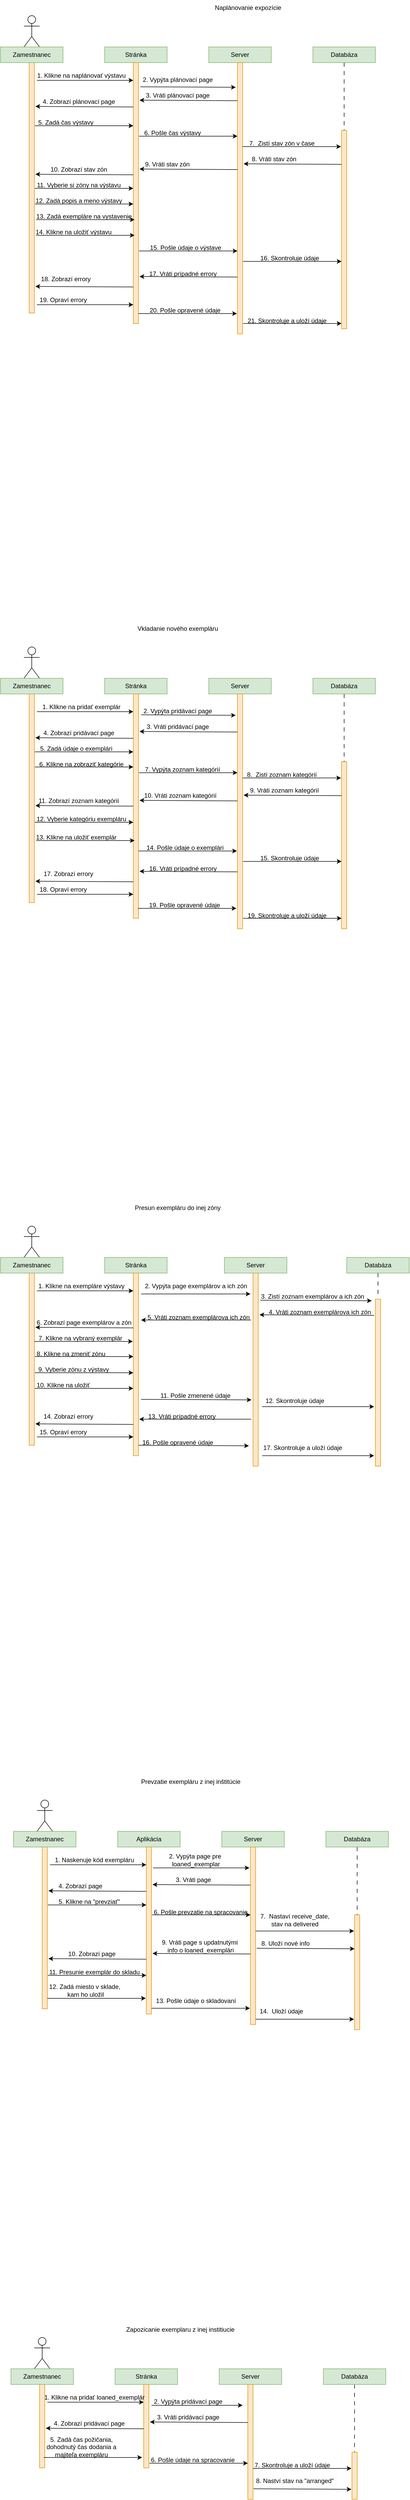 <mxfile version="24.2.2" type="device">
  <diagram name="Page-1" id="w5PuJd-EC1XWgOPes0nV">
    <mxGraphModel dx="954" dy="541" grid="1" gridSize="10" guides="1" tooltips="1" connect="1" arrows="1" fold="1" page="1" pageScale="1" pageWidth="850" pageHeight="1100" math="0" shadow="0">
      <root>
        <mxCell id="0" />
        <mxCell id="1" parent="0" />
        <mxCell id="FjpQp2QaCylJ9GzLi5pQ-26" value="8. Naství stav na &quot;arranged&quot;" style="text;html=1;align=center;verticalAlign=middle;resizable=0;points=[];autosize=1;strokeColor=none;fillColor=none;" vertex="1" parent="1">
          <mxGeometry x="520" y="4740" width="170" height="30" as="geometry" />
        </mxCell>
        <mxCell id="ZfDUYgXQvuDTweIchww7-1" value="" style="shape=umlActor;verticalLabelPosition=bottom;verticalAlign=top;html=1;outlineConnect=0;" parent="1" vertex="1">
          <mxGeometry x="85" y="30" width="30" height="60" as="geometry" />
        </mxCell>
        <mxCell id="ZfDUYgXQvuDTweIchww7-2" value="Naplánovanie expozície" style="text;html=1;align=center;verticalAlign=middle;resizable=0;points=[];autosize=1;strokeColor=none;fillColor=none;" parent="1" vertex="1">
          <mxGeometry x="440" width="150" height="30" as="geometry" />
        </mxCell>
        <mxCell id="ZfDUYgXQvuDTweIchww7-3" value="" style="rounded=0;whiteSpace=wrap;html=1;fillColor=#ffe6cc;strokeColor=#d79b00;" parent="1" vertex="1">
          <mxGeometry x="95" y="120" width="10" height="480" as="geometry" />
        </mxCell>
        <mxCell id="ZfDUYgXQvuDTweIchww7-5" value="Stránka" style="rounded=0;whiteSpace=wrap;html=1;fillColor=#d5e8d4;strokeColor=#82b366;" parent="1" vertex="1">
          <mxGeometry x="240" y="90" width="120" height="30" as="geometry" />
        </mxCell>
        <mxCell id="ZfDUYgXQvuDTweIchww7-6" value="" style="rounded=0;whiteSpace=wrap;html=1;fillColor=#ffe6cc;strokeColor=#d79b00;" parent="1" vertex="1">
          <mxGeometry x="295" y="120" width="10" height="500" as="geometry" />
        </mxCell>
        <mxCell id="ZfDUYgXQvuDTweIchww7-7" value="Server" style="rounded=0;whiteSpace=wrap;html=1;fillColor=#d5e8d4;strokeColor=#82b366;" parent="1" vertex="1">
          <mxGeometry x="440" y="90" width="120" height="30" as="geometry" />
        </mxCell>
        <mxCell id="ZfDUYgXQvuDTweIchww7-67" style="edgeStyle=orthogonalEdgeStyle;rounded=0;orthogonalLoop=1;jettySize=auto;html=1;exitX=0.5;exitY=1;exitDx=0;exitDy=0;entryX=0.5;entryY=0;entryDx=0;entryDy=0;endArrow=none;endFill=0;dashed=1;dashPattern=8 8;" parent="1" source="ZfDUYgXQvuDTweIchww7-8" target="ZfDUYgXQvuDTweIchww7-11" edge="1">
          <mxGeometry relative="1" as="geometry" />
        </mxCell>
        <mxCell id="ZfDUYgXQvuDTweIchww7-8" value="Databáza" style="rounded=0;whiteSpace=wrap;html=1;fillColor=#d5e8d4;strokeColor=#82b366;" parent="1" vertex="1">
          <mxGeometry x="640" y="90" width="120" height="30" as="geometry" />
        </mxCell>
        <mxCell id="ZfDUYgXQvuDTweIchww7-9" value="Zamestnanec" style="rounded=0;whiteSpace=wrap;html=1;fillColor=#d5e8d4;strokeColor=#82b366;" parent="1" vertex="1">
          <mxGeometry x="40" y="90" width="120" height="30" as="geometry" />
        </mxCell>
        <mxCell id="ZfDUYgXQvuDTweIchww7-10" value="" style="rounded=0;whiteSpace=wrap;html=1;fillColor=#ffe6cc;strokeColor=#d79b00;" parent="1" vertex="1">
          <mxGeometry x="495" y="120" width="10" height="520" as="geometry" />
        </mxCell>
        <mxCell id="ZfDUYgXQvuDTweIchww7-11" value="" style="rounded=0;whiteSpace=wrap;html=1;fillColor=#ffe6cc;strokeColor=#d79b00;" parent="1" vertex="1">
          <mxGeometry x="695" y="250" width="10" height="380" as="geometry" />
        </mxCell>
        <mxCell id="ZfDUYgXQvuDTweIchww7-12" value="" style="endArrow=classic;html=1;rounded=0;" parent="1" edge="1">
          <mxGeometry width="50" height="50" relative="1" as="geometry">
            <mxPoint x="110" y="154" as="sourcePoint" />
            <mxPoint x="295" y="154" as="targetPoint" />
          </mxGeometry>
        </mxCell>
        <mxCell id="ZfDUYgXQvuDTweIchww7-13" value="1. Klikne na naplánovať výstavu" style="text;html=1;align=center;verticalAlign=middle;resizable=0;points=[];autosize=1;strokeColor=none;fillColor=none;" parent="1" vertex="1">
          <mxGeometry x="100" y="130" width="190" height="30" as="geometry" />
        </mxCell>
        <mxCell id="ZfDUYgXQvuDTweIchww7-18" value="" style="endArrow=classic;html=1;rounded=0;exitX=0.024;exitY=-0.056;exitDx=0;exitDy=0;exitPerimeter=0;entryX=-0.321;entryY=0.091;entryDx=0;entryDy=0;entryPerimeter=0;" parent="1" source="ZfDUYgXQvuDTweIchww7-21" target="ZfDUYgXQvuDTweIchww7-10" edge="1">
          <mxGeometry width="50" height="50" relative="1" as="geometry">
            <mxPoint x="310" y="163" as="sourcePoint" />
            <mxPoint x="495" y="172" as="targetPoint" />
          </mxGeometry>
        </mxCell>
        <mxCell id="ZfDUYgXQvuDTweIchww7-19" value="2. Vypýta plánovací page" style="text;html=1;align=center;verticalAlign=middle;resizable=0;points=[];autosize=1;strokeColor=none;fillColor=none;" parent="1" vertex="1">
          <mxGeometry x="300" y="138" width="160" height="30" as="geometry" />
        </mxCell>
        <mxCell id="ZfDUYgXQvuDTweIchww7-20" value="" style="endArrow=classic;html=1;rounded=0;exitX=1.2;exitY=0.098;exitDx=0;exitDy=0;exitPerimeter=0;entryX=0;entryY=0.1;entryDx=0;entryDy=0;entryPerimeter=0;" parent="1" edge="1">
          <mxGeometry width="50" height="50" relative="1" as="geometry">
            <mxPoint x="495" y="193" as="sourcePoint" />
            <mxPoint x="307" y="192" as="targetPoint" />
          </mxGeometry>
        </mxCell>
        <mxCell id="ZfDUYgXQvuDTweIchww7-21" value="3. Vráti plánovací page" style="text;html=1;align=center;verticalAlign=middle;resizable=0;points=[];autosize=1;strokeColor=none;fillColor=none;" parent="1" vertex="1">
          <mxGeometry x="305" y="168" width="150" height="30" as="geometry" />
        </mxCell>
        <mxCell id="ZfDUYgXQvuDTweIchww7-22" value="" style="endArrow=classic;html=1;rounded=0;entryX=0;entryY=0.1;entryDx=0;entryDy=0;entryPerimeter=0;" parent="1" edge="1">
          <mxGeometry width="50" height="50" relative="1" as="geometry">
            <mxPoint x="295" y="205" as="sourcePoint" />
            <mxPoint x="107" y="204" as="targetPoint" />
          </mxGeometry>
        </mxCell>
        <mxCell id="ZfDUYgXQvuDTweIchww7-23" value="4. Zobrazí plánovací page" style="text;html=1;align=center;verticalAlign=middle;resizable=0;points=[];autosize=1;strokeColor=none;fillColor=none;" parent="1" vertex="1">
          <mxGeometry x="110" y="180" width="160" height="30" as="geometry" />
        </mxCell>
        <mxCell id="ZfDUYgXQvuDTweIchww7-24" value="" style="endArrow=classic;html=1;rounded=0;exitX=1.1;exitY=0.063;exitDx=0;exitDy=0;exitPerimeter=0;entryX=0;entryY=0.067;entryDx=0;entryDy=0;entryPerimeter=0;" parent="1" edge="1">
          <mxGeometry width="50" height="50" relative="1" as="geometry">
            <mxPoint x="106" y="241" as="sourcePoint" />
            <mxPoint x="295" y="241" as="targetPoint" />
          </mxGeometry>
        </mxCell>
        <mxCell id="ZfDUYgXQvuDTweIchww7-25" value="5. Zadá čas výstavy" style="text;html=1;align=center;verticalAlign=middle;resizable=0;points=[];autosize=1;strokeColor=none;fillColor=none;" parent="1" vertex="1">
          <mxGeometry x="100" y="220" width="130" height="30" as="geometry" />
        </mxCell>
        <mxCell id="ZfDUYgXQvuDTweIchww7-26" value="" style="endArrow=classic;html=1;rounded=0;exitX=1.1;exitY=0.063;exitDx=0;exitDy=0;exitPerimeter=0;entryX=0;entryY=0.067;entryDx=0;entryDy=0;entryPerimeter=0;" parent="1" edge="1">
          <mxGeometry width="50" height="50" relative="1" as="geometry">
            <mxPoint x="306" y="261" as="sourcePoint" />
            <mxPoint x="495" y="261" as="targetPoint" />
          </mxGeometry>
        </mxCell>
        <mxCell id="ZfDUYgXQvuDTweIchww7-27" value="6. Pošle čas výstavy" style="text;html=1;align=center;verticalAlign=middle;resizable=0;points=[];autosize=1;strokeColor=none;fillColor=none;" parent="1" vertex="1">
          <mxGeometry x="305" y="240" width="130" height="30" as="geometry" />
        </mxCell>
        <mxCell id="ZfDUYgXQvuDTweIchww7-28" value="" style="endArrow=classic;html=1;rounded=0;exitX=1.1;exitY=0.063;exitDx=0;exitDy=0;exitPerimeter=0;entryX=0;entryY=0.067;entryDx=0;entryDy=0;entryPerimeter=0;" parent="1" edge="1">
          <mxGeometry width="50" height="50" relative="1" as="geometry">
            <mxPoint x="505" y="281" as="sourcePoint" />
            <mxPoint x="694" y="281" as="targetPoint" />
          </mxGeometry>
        </mxCell>
        <mxCell id="ZfDUYgXQvuDTweIchww7-29" value="7.&amp;nbsp; Zistí stav zón v čase " style="text;html=1;align=center;verticalAlign=middle;resizable=0;points=[];autosize=1;strokeColor=none;fillColor=none;" parent="1" vertex="1">
          <mxGeometry x="505" y="260" width="150" height="30" as="geometry" />
        </mxCell>
        <mxCell id="ZfDUYgXQvuDTweIchww7-30" value="" style="endArrow=classic;html=1;rounded=0;entryX=0;entryY=0.1;entryDx=0;entryDy=0;entryPerimeter=0;" parent="1" edge="1">
          <mxGeometry width="50" height="50" relative="1" as="geometry">
            <mxPoint x="695" y="315" as="sourcePoint" />
            <mxPoint x="507" y="314" as="targetPoint" />
          </mxGeometry>
        </mxCell>
        <mxCell id="ZfDUYgXQvuDTweIchww7-31" value="8. Vráti stav zón" style="text;html=1;align=center;verticalAlign=middle;resizable=0;points=[];autosize=1;strokeColor=none;fillColor=none;" parent="1" vertex="1">
          <mxGeometry x="510" y="290" width="110" height="30" as="geometry" />
        </mxCell>
        <mxCell id="ZfDUYgXQvuDTweIchww7-32" value="" style="endArrow=classic;html=1;rounded=0;entryX=0;entryY=0.1;entryDx=0;entryDy=0;entryPerimeter=0;" parent="1" edge="1">
          <mxGeometry width="50" height="50" relative="1" as="geometry">
            <mxPoint x="495" y="325" as="sourcePoint" />
            <mxPoint x="307" y="324" as="targetPoint" />
          </mxGeometry>
        </mxCell>
        <mxCell id="ZfDUYgXQvuDTweIchww7-33" value="9. Vráti stav zón" style="text;html=1;align=center;verticalAlign=middle;resizable=0;points=[];autosize=1;strokeColor=none;fillColor=none;" parent="1" vertex="1">
          <mxGeometry x="305" y="300" width="110" height="30" as="geometry" />
        </mxCell>
        <mxCell id="ZfDUYgXQvuDTweIchww7-34" value="" style="endArrow=classic;html=1;rounded=0;entryX=0;entryY=0.1;entryDx=0;entryDy=0;entryPerimeter=0;" parent="1" edge="1">
          <mxGeometry width="50" height="50" relative="1" as="geometry">
            <mxPoint x="295" y="335" as="sourcePoint" />
            <mxPoint x="107" y="334" as="targetPoint" />
          </mxGeometry>
        </mxCell>
        <mxCell id="ZfDUYgXQvuDTweIchww7-35" value="10. Zobrazí stav zón" style="text;html=1;align=center;verticalAlign=middle;resizable=0;points=[];autosize=1;strokeColor=none;fillColor=none;" parent="1" vertex="1">
          <mxGeometry x="125" y="310" width="130" height="30" as="geometry" />
        </mxCell>
        <mxCell id="ZfDUYgXQvuDTweIchww7-36" value="" style="endArrow=classic;html=1;rounded=0;exitX=1.1;exitY=0.063;exitDx=0;exitDy=0;exitPerimeter=0;entryX=0;entryY=0.067;entryDx=0;entryDy=0;entryPerimeter=0;" parent="1" edge="1">
          <mxGeometry width="50" height="50" relative="1" as="geometry">
            <mxPoint x="106" y="361" as="sourcePoint" />
            <mxPoint x="295" y="361" as="targetPoint" />
          </mxGeometry>
        </mxCell>
        <mxCell id="ZfDUYgXQvuDTweIchww7-37" value="11. Vyberie si zóny na výstavu" style="text;html=1;align=center;verticalAlign=middle;resizable=0;points=[];autosize=1;strokeColor=none;fillColor=none;" parent="1" vertex="1">
          <mxGeometry x="100" y="340" width="180" height="30" as="geometry" />
        </mxCell>
        <mxCell id="ZfDUYgXQvuDTweIchww7-41" value="" style="endArrow=classic;html=1;rounded=0;exitX=1.1;exitY=0.063;exitDx=0;exitDy=0;exitPerimeter=0;entryX=0;entryY=0.067;entryDx=0;entryDy=0;entryPerimeter=0;" parent="1" edge="1">
          <mxGeometry width="50" height="50" relative="1" as="geometry">
            <mxPoint x="106" y="391" as="sourcePoint" />
            <mxPoint x="295" y="391" as="targetPoint" />
          </mxGeometry>
        </mxCell>
        <mxCell id="ZfDUYgXQvuDTweIchww7-42" value="13. Zadá exempláre na vystavenie" style="text;html=1;align=center;verticalAlign=middle;resizable=0;points=[];autosize=1;strokeColor=none;fillColor=none;" parent="1" vertex="1">
          <mxGeometry x="95" y="400" width="210" height="30" as="geometry" />
        </mxCell>
        <mxCell id="ZfDUYgXQvuDTweIchww7-43" value="" style="endArrow=classic;html=1;rounded=0;exitX=1.1;exitY=0.063;exitDx=0;exitDy=0;exitPerimeter=0;entryX=0;entryY=0.067;entryDx=0;entryDy=0;entryPerimeter=0;" parent="1" edge="1">
          <mxGeometry width="50" height="50" relative="1" as="geometry">
            <mxPoint x="108.5" y="421" as="sourcePoint" />
            <mxPoint x="297.5" y="421" as="targetPoint" />
          </mxGeometry>
        </mxCell>
        <mxCell id="ZfDUYgXQvuDTweIchww7-44" value="12. Zadá popis a meno výstavy" style="text;html=1;align=center;verticalAlign=middle;resizable=0;points=[];autosize=1;strokeColor=none;fillColor=none;" parent="1" vertex="1">
          <mxGeometry x="95" y="370" width="190" height="30" as="geometry" />
        </mxCell>
        <mxCell id="ZfDUYgXQvuDTweIchww7-45" value="" style="endArrow=classic;html=1;rounded=0;exitX=1.1;exitY=0.063;exitDx=0;exitDy=0;exitPerimeter=0;entryX=0;entryY=0.067;entryDx=0;entryDy=0;entryPerimeter=0;" parent="1" edge="1">
          <mxGeometry width="50" height="50" relative="1" as="geometry">
            <mxPoint x="108.5" y="451" as="sourcePoint" />
            <mxPoint x="297.5" y="451" as="targetPoint" />
          </mxGeometry>
        </mxCell>
        <mxCell id="ZfDUYgXQvuDTweIchww7-46" value="14. Klikne na uložiť výstavu" style="text;html=1;align=center;verticalAlign=middle;resizable=0;points=[];autosize=1;strokeColor=none;fillColor=none;" parent="1" vertex="1">
          <mxGeometry x="95" y="430" width="170" height="30" as="geometry" />
        </mxCell>
        <mxCell id="ZfDUYgXQvuDTweIchww7-48" value="" style="endArrow=classic;html=1;rounded=0;exitX=1.1;exitY=0.063;exitDx=0;exitDy=0;exitPerimeter=0;entryX=0;entryY=0.067;entryDx=0;entryDy=0;entryPerimeter=0;" parent="1" edge="1">
          <mxGeometry width="50" height="50" relative="1" as="geometry">
            <mxPoint x="306" y="481" as="sourcePoint" />
            <mxPoint x="495" y="481" as="targetPoint" />
          </mxGeometry>
        </mxCell>
        <mxCell id="ZfDUYgXQvuDTweIchww7-49" value="15. Pošle údaje o výstave" style="text;html=1;align=center;verticalAlign=middle;resizable=0;points=[];autosize=1;strokeColor=none;fillColor=none;" parent="1" vertex="1">
          <mxGeometry x="315" y="460" width="160" height="30" as="geometry" />
        </mxCell>
        <mxCell id="ZfDUYgXQvuDTweIchww7-50" value="" style="endArrow=classic;html=1;rounded=0;exitX=1.1;exitY=0.063;exitDx=0;exitDy=0;exitPerimeter=0;entryX=0;entryY=0.067;entryDx=0;entryDy=0;entryPerimeter=0;" parent="1" edge="1">
          <mxGeometry width="50" height="50" relative="1" as="geometry">
            <mxPoint x="506" y="501" as="sourcePoint" />
            <mxPoint x="695" y="501" as="targetPoint" />
          </mxGeometry>
        </mxCell>
        <mxCell id="ZfDUYgXQvuDTweIchww7-51" value="16. Skontroluje údaje" style="text;html=1;align=center;verticalAlign=middle;resizable=0;points=[];autosize=1;strokeColor=none;fillColor=none;" parent="1" vertex="1">
          <mxGeometry x="525" y="480" width="140" height="30" as="geometry" />
        </mxCell>
        <mxCell id="ZfDUYgXQvuDTweIchww7-54" value="" style="endArrow=classic;html=1;rounded=0;entryX=0;entryY=0.1;entryDx=0;entryDy=0;entryPerimeter=0;" parent="1" edge="1">
          <mxGeometry width="50" height="50" relative="1" as="geometry">
            <mxPoint x="495" y="531" as="sourcePoint" />
            <mxPoint x="307" y="530" as="targetPoint" />
          </mxGeometry>
        </mxCell>
        <mxCell id="ZfDUYgXQvuDTweIchww7-56" value="17. Vráti prípadné errory" style="text;html=1;align=center;verticalAlign=middle;resizable=0;points=[];autosize=1;strokeColor=none;fillColor=none;" parent="1" vertex="1">
          <mxGeometry x="315" y="510" width="150" height="30" as="geometry" />
        </mxCell>
        <mxCell id="ZfDUYgXQvuDTweIchww7-57" value="" style="endArrow=classic;html=1;rounded=0;entryX=0;entryY=0.1;entryDx=0;entryDy=0;entryPerimeter=0;" parent="1" edge="1">
          <mxGeometry width="50" height="50" relative="1" as="geometry">
            <mxPoint x="295" y="550" as="sourcePoint" />
            <mxPoint x="107" y="549" as="targetPoint" />
          </mxGeometry>
        </mxCell>
        <mxCell id="ZfDUYgXQvuDTweIchww7-58" value="18. Zobrazí errory" style="text;html=1;align=center;verticalAlign=middle;resizable=0;points=[];autosize=1;strokeColor=none;fillColor=none;" parent="1" vertex="1">
          <mxGeometry x="105" y="520" width="120" height="30" as="geometry" />
        </mxCell>
        <mxCell id="ZfDUYgXQvuDTweIchww7-60" value="" style="endArrow=classic;html=1;rounded=0;" parent="1" edge="1">
          <mxGeometry width="50" height="50" relative="1" as="geometry">
            <mxPoint x="110" y="584" as="sourcePoint" />
            <mxPoint x="295" y="584" as="targetPoint" />
          </mxGeometry>
        </mxCell>
        <mxCell id="ZfDUYgXQvuDTweIchww7-61" value="19. Opraví errory" style="text;html=1;align=center;verticalAlign=middle;resizable=0;points=[];autosize=1;strokeColor=none;fillColor=none;" parent="1" vertex="1">
          <mxGeometry x="105" y="560" width="110" height="30" as="geometry" />
        </mxCell>
        <mxCell id="ZfDUYgXQvuDTweIchww7-62" value="" style="endArrow=classic;html=1;rounded=0;exitX=1.1;exitY=0.063;exitDx=0;exitDy=0;exitPerimeter=0;entryX=0;entryY=0.067;entryDx=0;entryDy=0;entryPerimeter=0;" parent="1" edge="1">
          <mxGeometry width="50" height="50" relative="1" as="geometry">
            <mxPoint x="305" y="601" as="sourcePoint" />
            <mxPoint x="494" y="601" as="targetPoint" />
          </mxGeometry>
        </mxCell>
        <mxCell id="ZfDUYgXQvuDTweIchww7-63" value="20. Pošle opravené údaje" style="text;html=1;align=center;verticalAlign=middle;resizable=0;points=[];autosize=1;strokeColor=none;fillColor=none;" parent="1" vertex="1">
          <mxGeometry x="314" y="580" width="160" height="30" as="geometry" />
        </mxCell>
        <mxCell id="ZfDUYgXQvuDTweIchww7-64" value="" style="endArrow=classic;html=1;rounded=0;exitX=1.1;exitY=0.063;exitDx=0;exitDy=0;exitPerimeter=0;entryX=0;entryY=0.067;entryDx=0;entryDy=0;entryPerimeter=0;" parent="1" edge="1">
          <mxGeometry width="50" height="50" relative="1" as="geometry">
            <mxPoint x="506" y="620" as="sourcePoint" />
            <mxPoint x="695" y="620" as="targetPoint" />
          </mxGeometry>
        </mxCell>
        <mxCell id="ZfDUYgXQvuDTweIchww7-65" value="21. Skontroluje a uloží údaje" style="text;html=1;align=center;verticalAlign=middle;resizable=0;points=[];autosize=1;strokeColor=none;fillColor=none;" parent="1" vertex="1">
          <mxGeometry x="505" y="600" width="170" height="30" as="geometry" />
        </mxCell>
        <mxCell id="ZfDUYgXQvuDTweIchww7-68" value="" style="shape=umlActor;verticalLabelPosition=bottom;verticalAlign=top;html=1;outlineConnect=0;" parent="1" vertex="1">
          <mxGeometry x="85" y="1240" width="30" height="60" as="geometry" />
        </mxCell>
        <mxCell id="ZfDUYgXQvuDTweIchww7-69" value="" style="rounded=0;whiteSpace=wrap;html=1;fillColor=#ffe6cc;strokeColor=#d79b00;" parent="1" vertex="1">
          <mxGeometry x="95" y="1330" width="10" height="400" as="geometry" />
        </mxCell>
        <mxCell id="ZfDUYgXQvuDTweIchww7-70" value="Stránka" style="rounded=0;whiteSpace=wrap;html=1;fillColor=#d5e8d4;strokeColor=#82b366;" parent="1" vertex="1">
          <mxGeometry x="240" y="1300" width="120" height="30" as="geometry" />
        </mxCell>
        <mxCell id="ZfDUYgXQvuDTweIchww7-71" value="" style="rounded=0;whiteSpace=wrap;html=1;fillColor=#ffe6cc;strokeColor=#d79b00;" parent="1" vertex="1">
          <mxGeometry x="295" y="1330" width="10" height="430" as="geometry" />
        </mxCell>
        <mxCell id="ZfDUYgXQvuDTweIchww7-72" value="Server" style="rounded=0;whiteSpace=wrap;html=1;fillColor=#d5e8d4;strokeColor=#82b366;" parent="1" vertex="1">
          <mxGeometry x="440" y="1300" width="120" height="30" as="geometry" />
        </mxCell>
        <mxCell id="ZfDUYgXQvuDTweIchww7-73" style="edgeStyle=orthogonalEdgeStyle;rounded=0;orthogonalLoop=1;jettySize=auto;html=1;exitX=0.5;exitY=1;exitDx=0;exitDy=0;entryX=0.5;entryY=0;entryDx=0;entryDy=0;endArrow=none;endFill=0;dashed=1;dashPattern=8 8;" parent="1" source="ZfDUYgXQvuDTweIchww7-74" target="ZfDUYgXQvuDTweIchww7-77" edge="1">
          <mxGeometry relative="1" as="geometry" />
        </mxCell>
        <mxCell id="ZfDUYgXQvuDTweIchww7-74" value="Databáza" style="rounded=0;whiteSpace=wrap;html=1;fillColor=#d5e8d4;strokeColor=#82b366;" parent="1" vertex="1">
          <mxGeometry x="640" y="1300" width="120" height="30" as="geometry" />
        </mxCell>
        <mxCell id="ZfDUYgXQvuDTweIchww7-75" value="Zamestnanec" style="rounded=0;whiteSpace=wrap;html=1;fillColor=#d5e8d4;strokeColor=#82b366;" parent="1" vertex="1">
          <mxGeometry x="40" y="1300" width="120" height="30" as="geometry" />
        </mxCell>
        <mxCell id="ZfDUYgXQvuDTweIchww7-76" value="" style="rounded=0;whiteSpace=wrap;html=1;fillColor=#ffe6cc;strokeColor=#d79b00;" parent="1" vertex="1">
          <mxGeometry x="495" y="1330" width="10" height="450" as="geometry" />
        </mxCell>
        <mxCell id="ZfDUYgXQvuDTweIchww7-77" value="" style="rounded=0;whiteSpace=wrap;html=1;fillColor=#ffe6cc;strokeColor=#d79b00;" parent="1" vertex="1">
          <mxGeometry x="695" y="1460" width="10" height="320" as="geometry" />
        </mxCell>
        <mxCell id="ZfDUYgXQvuDTweIchww7-78" value="" style="endArrow=classic;html=1;rounded=0;" parent="1" edge="1">
          <mxGeometry width="50" height="50" relative="1" as="geometry">
            <mxPoint x="110" y="1364" as="sourcePoint" />
            <mxPoint x="295" y="1364" as="targetPoint" />
          </mxGeometry>
        </mxCell>
        <mxCell id="ZfDUYgXQvuDTweIchww7-79" value="1. Klikne na pridať exemplár" style="text;html=1;align=center;verticalAlign=middle;resizable=0;points=[];autosize=1;strokeColor=none;fillColor=none;" parent="1" vertex="1">
          <mxGeometry x="110" y="1340" width="170" height="30" as="geometry" />
        </mxCell>
        <mxCell id="ZfDUYgXQvuDTweIchww7-80" value="" style="endArrow=classic;html=1;rounded=0;entryX=-0.321;entryY=0.091;entryDx=0;entryDy=0;entryPerimeter=0;" parent="1" target="ZfDUYgXQvuDTweIchww7-76" edge="1">
          <mxGeometry width="50" height="50" relative="1" as="geometry">
            <mxPoint x="310" y="1370" as="sourcePoint" />
            <mxPoint x="495" y="1382" as="targetPoint" />
          </mxGeometry>
        </mxCell>
        <mxCell id="ZfDUYgXQvuDTweIchww7-81" value="2. Vypýta pridávací page" style="text;html=1;align=center;verticalAlign=middle;resizable=0;points=[];autosize=1;strokeColor=none;fillColor=none;" parent="1" vertex="1">
          <mxGeometry x="300" y="1348" width="160" height="30" as="geometry" />
        </mxCell>
        <mxCell id="ZfDUYgXQvuDTweIchww7-82" value="" style="endArrow=classic;html=1;rounded=0;exitX=1.2;exitY=0.098;exitDx=0;exitDy=0;exitPerimeter=0;entryX=0;entryY=0.1;entryDx=0;entryDy=0;entryPerimeter=0;" parent="1" edge="1">
          <mxGeometry width="50" height="50" relative="1" as="geometry">
            <mxPoint x="495" y="1403" as="sourcePoint" />
            <mxPoint x="307" y="1402" as="targetPoint" />
          </mxGeometry>
        </mxCell>
        <mxCell id="ZfDUYgXQvuDTweIchww7-83" value="3. Vráti pridávací page" style="text;html=1;align=center;verticalAlign=middle;resizable=0;points=[];autosize=1;strokeColor=none;fillColor=none;" parent="1" vertex="1">
          <mxGeometry x="310" y="1378" width="140" height="30" as="geometry" />
        </mxCell>
        <mxCell id="ZfDUYgXQvuDTweIchww7-84" value="" style="endArrow=classic;html=1;rounded=0;entryX=0;entryY=0.1;entryDx=0;entryDy=0;entryPerimeter=0;" parent="1" edge="1">
          <mxGeometry width="50" height="50" relative="1" as="geometry">
            <mxPoint x="295" y="1415" as="sourcePoint" />
            <mxPoint x="107" y="1414" as="targetPoint" />
          </mxGeometry>
        </mxCell>
        <mxCell id="ZfDUYgXQvuDTweIchww7-85" value="4. Zobrazí pridávací page" style="text;html=1;align=center;verticalAlign=middle;resizable=0;points=[];autosize=1;strokeColor=none;fillColor=none;" parent="1" vertex="1">
          <mxGeometry x="110" y="1390" width="160" height="30" as="geometry" />
        </mxCell>
        <mxCell id="ZfDUYgXQvuDTweIchww7-86" value="" style="endArrow=classic;html=1;rounded=0;exitX=1.1;exitY=0.063;exitDx=0;exitDy=0;exitPerimeter=0;entryX=0;entryY=0.067;entryDx=0;entryDy=0;entryPerimeter=0;" parent="1" edge="1">
          <mxGeometry width="50" height="50" relative="1" as="geometry">
            <mxPoint x="106" y="1441" as="sourcePoint" />
            <mxPoint x="295" y="1441" as="targetPoint" />
          </mxGeometry>
        </mxCell>
        <mxCell id="ZfDUYgXQvuDTweIchww7-87" value="5. Zadá údaje o exemplári" style="text;html=1;align=center;verticalAlign=middle;resizable=0;points=[];autosize=1;strokeColor=none;fillColor=none;" parent="1" vertex="1">
          <mxGeometry x="105" y="1420" width="160" height="30" as="geometry" />
        </mxCell>
        <mxCell id="ZfDUYgXQvuDTweIchww7-88" value="" style="endArrow=classic;html=1;rounded=0;exitX=1.1;exitY=0.063;exitDx=0;exitDy=0;exitPerimeter=0;entryX=0;entryY=0.067;entryDx=0;entryDy=0;entryPerimeter=0;" parent="1" edge="1">
          <mxGeometry width="50" height="50" relative="1" as="geometry">
            <mxPoint x="306" y="1481" as="sourcePoint" />
            <mxPoint x="495" y="1481" as="targetPoint" />
          </mxGeometry>
        </mxCell>
        <mxCell id="ZfDUYgXQvuDTweIchww7-89" value="7. Vypýta zoznam kategórií" style="text;html=1;align=center;verticalAlign=middle;resizable=0;points=[];autosize=1;strokeColor=none;fillColor=none;" parent="1" vertex="1">
          <mxGeometry x="304" y="1460" width="170" height="30" as="geometry" />
        </mxCell>
        <mxCell id="ZfDUYgXQvuDTweIchww7-90" value="" style="endArrow=classic;html=1;rounded=0;exitX=1.1;exitY=0.063;exitDx=0;exitDy=0;exitPerimeter=0;entryX=0;entryY=0.067;entryDx=0;entryDy=0;entryPerimeter=0;" parent="1" edge="1">
          <mxGeometry width="50" height="50" relative="1" as="geometry">
            <mxPoint x="505" y="1491" as="sourcePoint" />
            <mxPoint x="694" y="1491" as="targetPoint" />
          </mxGeometry>
        </mxCell>
        <mxCell id="ZfDUYgXQvuDTweIchww7-91" value="8.&amp;nbsp; Zistí zoznam kategórií " style="text;html=1;align=center;verticalAlign=middle;resizable=0;points=[];autosize=1;strokeColor=none;fillColor=none;" parent="1" vertex="1">
          <mxGeometry x="500" y="1470" width="160" height="30" as="geometry" />
        </mxCell>
        <mxCell id="ZfDUYgXQvuDTweIchww7-92" value="" style="endArrow=classic;html=1;rounded=0;entryX=0;entryY=0.1;entryDx=0;entryDy=0;entryPerimeter=0;" parent="1" edge="1">
          <mxGeometry width="50" height="50" relative="1" as="geometry">
            <mxPoint x="695" y="1525" as="sourcePoint" />
            <mxPoint x="507" y="1524" as="targetPoint" />
          </mxGeometry>
        </mxCell>
        <mxCell id="ZfDUYgXQvuDTweIchww7-93" value="9. Vráti zoznam kategórií" style="text;html=1;align=center;verticalAlign=middle;resizable=0;points=[];autosize=1;strokeColor=none;fillColor=none;" parent="1" vertex="1">
          <mxGeometry x="505" y="1500" width="160" height="30" as="geometry" />
        </mxCell>
        <mxCell id="ZfDUYgXQvuDTweIchww7-94" value="" style="endArrow=classic;html=1;rounded=0;entryX=0;entryY=0.1;entryDx=0;entryDy=0;entryPerimeter=0;" parent="1" edge="1">
          <mxGeometry width="50" height="50" relative="1" as="geometry">
            <mxPoint x="495" y="1535" as="sourcePoint" />
            <mxPoint x="307" y="1534" as="targetPoint" />
          </mxGeometry>
        </mxCell>
        <mxCell id="ZfDUYgXQvuDTweIchww7-95" value="10. Vráti zoznam kategórií" style="text;html=1;align=center;verticalAlign=middle;resizable=0;points=[];autosize=1;strokeColor=none;fillColor=none;" parent="1" vertex="1">
          <mxGeometry x="305" y="1510" width="160" height="30" as="geometry" />
        </mxCell>
        <mxCell id="ZfDUYgXQvuDTweIchww7-96" value="" style="endArrow=classic;html=1;rounded=0;entryX=0;entryY=0.1;entryDx=0;entryDy=0;entryPerimeter=0;" parent="1" edge="1">
          <mxGeometry width="50" height="50" relative="1" as="geometry">
            <mxPoint x="295" y="1545" as="sourcePoint" />
            <mxPoint x="107" y="1544" as="targetPoint" />
          </mxGeometry>
        </mxCell>
        <mxCell id="ZfDUYgXQvuDTweIchww7-97" value="11. Zobrazí zoznam kategórií" style="text;html=1;align=center;verticalAlign=middle;resizable=0;points=[];autosize=1;strokeColor=none;fillColor=none;" parent="1" vertex="1">
          <mxGeometry x="100" y="1520" width="180" height="30" as="geometry" />
        </mxCell>
        <mxCell id="ZfDUYgXQvuDTweIchww7-100" value="" style="endArrow=classic;html=1;rounded=0;exitX=1.1;exitY=0.063;exitDx=0;exitDy=0;exitPerimeter=0;entryX=0;entryY=0.067;entryDx=0;entryDy=0;entryPerimeter=0;" parent="1" edge="1">
          <mxGeometry width="50" height="50" relative="1" as="geometry">
            <mxPoint x="106" y="1576" as="sourcePoint" />
            <mxPoint x="295" y="1576" as="targetPoint" />
          </mxGeometry>
        </mxCell>
        <mxCell id="ZfDUYgXQvuDTweIchww7-103" value="12. Vyberie kategóriu exempláru" style="text;html=1;align=center;verticalAlign=middle;resizable=0;points=[];autosize=1;strokeColor=none;fillColor=none;" parent="1" vertex="1">
          <mxGeometry x="95" y="1555" width="200" height="30" as="geometry" />
        </mxCell>
        <mxCell id="ZfDUYgXQvuDTweIchww7-104" value="" style="endArrow=classic;html=1;rounded=0;exitX=1.1;exitY=0.063;exitDx=0;exitDy=0;exitPerimeter=0;entryX=0;entryY=0.067;entryDx=0;entryDy=0;entryPerimeter=0;" parent="1" edge="1">
          <mxGeometry width="50" height="50" relative="1" as="geometry">
            <mxPoint x="108.5" y="1611" as="sourcePoint" />
            <mxPoint x="297.5" y="1611" as="targetPoint" />
          </mxGeometry>
        </mxCell>
        <mxCell id="ZfDUYgXQvuDTweIchww7-105" value="13. Klikne na uložiť exemplár" style="text;html=1;align=center;verticalAlign=middle;resizable=0;points=[];autosize=1;strokeColor=none;fillColor=none;" parent="1" vertex="1">
          <mxGeometry x="95" y="1590" width="180" height="30" as="geometry" />
        </mxCell>
        <mxCell id="ZfDUYgXQvuDTweIchww7-106" value="" style="endArrow=classic;html=1;rounded=0;exitX=1.1;exitY=0.063;exitDx=0;exitDy=0;exitPerimeter=0;entryX=0;entryY=0.067;entryDx=0;entryDy=0;entryPerimeter=0;" parent="1" edge="1">
          <mxGeometry width="50" height="50" relative="1" as="geometry">
            <mxPoint x="305" y="1631" as="sourcePoint" />
            <mxPoint x="494" y="1631" as="targetPoint" />
          </mxGeometry>
        </mxCell>
        <mxCell id="ZfDUYgXQvuDTweIchww7-107" value="14. Pošle údaje o exemplári" style="text;html=1;align=center;verticalAlign=middle;resizable=0;points=[];autosize=1;strokeColor=none;fillColor=none;" parent="1" vertex="1">
          <mxGeometry x="309" y="1610" width="170" height="30" as="geometry" />
        </mxCell>
        <mxCell id="ZfDUYgXQvuDTweIchww7-108" value="" style="endArrow=classic;html=1;rounded=0;exitX=1.1;exitY=0.063;exitDx=0;exitDy=0;exitPerimeter=0;entryX=0;entryY=0.067;entryDx=0;entryDy=0;entryPerimeter=0;" parent="1" edge="1">
          <mxGeometry width="50" height="50" relative="1" as="geometry">
            <mxPoint x="506" y="1651" as="sourcePoint" />
            <mxPoint x="695" y="1651" as="targetPoint" />
          </mxGeometry>
        </mxCell>
        <mxCell id="ZfDUYgXQvuDTweIchww7-109" value="15. Skontroluje údaje" style="text;html=1;align=center;verticalAlign=middle;resizable=0;points=[];autosize=1;strokeColor=none;fillColor=none;" parent="1" vertex="1">
          <mxGeometry x="525" y="1630" width="140" height="30" as="geometry" />
        </mxCell>
        <mxCell id="ZfDUYgXQvuDTweIchww7-110" value="" style="endArrow=classic;html=1;rounded=0;entryX=0;entryY=0.1;entryDx=0;entryDy=0;entryPerimeter=0;" parent="1" edge="1">
          <mxGeometry width="50" height="50" relative="1" as="geometry">
            <mxPoint x="495" y="1671" as="sourcePoint" />
            <mxPoint x="307" y="1670" as="targetPoint" />
          </mxGeometry>
        </mxCell>
        <mxCell id="ZfDUYgXQvuDTweIchww7-111" value="16. Vráti prípadné errory" style="text;html=1;align=center;verticalAlign=middle;resizable=0;points=[];autosize=1;strokeColor=none;fillColor=none;" parent="1" vertex="1">
          <mxGeometry x="315" y="1650" width="150" height="30" as="geometry" />
        </mxCell>
        <mxCell id="ZfDUYgXQvuDTweIchww7-112" value="" style="endArrow=classic;html=1;rounded=0;entryX=0;entryY=0.1;entryDx=0;entryDy=0;entryPerimeter=0;" parent="1" edge="1">
          <mxGeometry width="50" height="50" relative="1" as="geometry">
            <mxPoint x="295" y="1690" as="sourcePoint" />
            <mxPoint x="107" y="1689" as="targetPoint" />
          </mxGeometry>
        </mxCell>
        <mxCell id="ZfDUYgXQvuDTweIchww7-113" value="17. Zobrazí errory" style="text;html=1;align=center;verticalAlign=middle;resizable=0;points=[];autosize=1;strokeColor=none;fillColor=none;" parent="1" vertex="1">
          <mxGeometry x="110" y="1660" width="120" height="30" as="geometry" />
        </mxCell>
        <mxCell id="ZfDUYgXQvuDTweIchww7-114" value="" style="endArrow=classic;html=1;rounded=0;" parent="1" edge="1">
          <mxGeometry width="50" height="50" relative="1" as="geometry">
            <mxPoint x="110" y="1714" as="sourcePoint" />
            <mxPoint x="295" y="1714" as="targetPoint" />
          </mxGeometry>
        </mxCell>
        <mxCell id="ZfDUYgXQvuDTweIchww7-115" value="18. Opraví errory" style="text;html=1;align=center;verticalAlign=middle;resizable=0;points=[];autosize=1;strokeColor=none;fillColor=none;" parent="1" vertex="1">
          <mxGeometry x="105" y="1690" width="110" height="30" as="geometry" />
        </mxCell>
        <mxCell id="ZfDUYgXQvuDTweIchww7-116" value="" style="endArrow=classic;html=1;rounded=0;exitX=1.1;exitY=0.063;exitDx=0;exitDy=0;exitPerimeter=0;entryX=0;entryY=0.067;entryDx=0;entryDy=0;entryPerimeter=0;" parent="1" edge="1">
          <mxGeometry width="50" height="50" relative="1" as="geometry">
            <mxPoint x="304" y="1741" as="sourcePoint" />
            <mxPoint x="493" y="1741" as="targetPoint" />
          </mxGeometry>
        </mxCell>
        <mxCell id="ZfDUYgXQvuDTweIchww7-117" value="19. Pošle opravené údaje" style="text;html=1;align=center;verticalAlign=middle;resizable=0;points=[];autosize=1;strokeColor=none;fillColor=none;" parent="1" vertex="1">
          <mxGeometry x="313" y="1720" width="160" height="30" as="geometry" />
        </mxCell>
        <mxCell id="ZfDUYgXQvuDTweIchww7-118" value="" style="endArrow=classic;html=1;rounded=0;exitX=1.1;exitY=0.063;exitDx=0;exitDy=0;exitPerimeter=0;entryX=0;entryY=0.067;entryDx=0;entryDy=0;entryPerimeter=0;" parent="1" edge="1">
          <mxGeometry width="50" height="50" relative="1" as="geometry">
            <mxPoint x="506" y="1760" as="sourcePoint" />
            <mxPoint x="695" y="1760" as="targetPoint" />
          </mxGeometry>
        </mxCell>
        <mxCell id="ZfDUYgXQvuDTweIchww7-119" value="19. Skontroluje a uloží údaje" style="text;html=1;align=center;verticalAlign=middle;resizable=0;points=[];autosize=1;strokeColor=none;fillColor=none;" parent="1" vertex="1">
          <mxGeometry x="505" y="1740" width="170" height="30" as="geometry" />
        </mxCell>
        <mxCell id="ZfDUYgXQvuDTweIchww7-120" value="Vkladanie nového exempláru" style="text;html=1;align=center;verticalAlign=middle;resizable=0;points=[];autosize=1;strokeColor=none;fillColor=none;" parent="1" vertex="1">
          <mxGeometry x="290" y="1190" width="180" height="30" as="geometry" />
        </mxCell>
        <mxCell id="ZfDUYgXQvuDTweIchww7-121" value="" style="endArrow=classic;html=1;rounded=0;exitX=1.1;exitY=0.063;exitDx=0;exitDy=0;exitPerimeter=0;entryX=0;entryY=0.067;entryDx=0;entryDy=0;entryPerimeter=0;" parent="1" edge="1">
          <mxGeometry width="50" height="50" relative="1" as="geometry">
            <mxPoint x="106" y="1470" as="sourcePoint" />
            <mxPoint x="295" y="1470" as="targetPoint" />
          </mxGeometry>
        </mxCell>
        <mxCell id="ZfDUYgXQvuDTweIchww7-122" value="6. Klikne na zobraziť kategórie" style="text;html=1;align=center;verticalAlign=middle;resizable=0;points=[];autosize=1;strokeColor=none;fillColor=none;" parent="1" vertex="1">
          <mxGeometry x="100" y="1450" width="190" height="30" as="geometry" />
        </mxCell>
        <mxCell id="ZfDUYgXQvuDTweIchww7-125" value="" style="shape=umlActor;verticalLabelPosition=bottom;verticalAlign=top;html=1;outlineConnect=0;" parent="1" vertex="1">
          <mxGeometry x="85" y="2350" width="30" height="60" as="geometry" />
        </mxCell>
        <mxCell id="ZfDUYgXQvuDTweIchww7-126" value="" style="rounded=0;whiteSpace=wrap;html=1;fillColor=#ffe6cc;strokeColor=#d79b00;" parent="1" vertex="1">
          <mxGeometry x="95" y="2440" width="10" height="330" as="geometry" />
        </mxCell>
        <mxCell id="ZfDUYgXQvuDTweIchww7-127" value="Stránka" style="rounded=0;whiteSpace=wrap;html=1;fillColor=#d5e8d4;strokeColor=#82b366;" parent="1" vertex="1">
          <mxGeometry x="240" y="2410" width="120" height="30" as="geometry" />
        </mxCell>
        <mxCell id="ZfDUYgXQvuDTweIchww7-128" value="" style="rounded=0;whiteSpace=wrap;html=1;fillColor=#ffe6cc;strokeColor=#d79b00;" parent="1" vertex="1">
          <mxGeometry x="295" y="2440" width="10" height="350" as="geometry" />
        </mxCell>
        <mxCell id="ZfDUYgXQvuDTweIchww7-129" value="Server" style="rounded=0;whiteSpace=wrap;html=1;fillColor=#d5e8d4;strokeColor=#82b366;" parent="1" vertex="1">
          <mxGeometry x="470" y="2410" width="120" height="30" as="geometry" />
        </mxCell>
        <mxCell id="ZfDUYgXQvuDTweIchww7-130" style="edgeStyle=orthogonalEdgeStyle;rounded=0;orthogonalLoop=1;jettySize=auto;html=1;exitX=0.5;exitY=1;exitDx=0;exitDy=0;endArrow=none;endFill=0;dashed=1;dashPattern=8 8;" parent="1" source="ZfDUYgXQvuDTweIchww7-131" edge="1">
          <mxGeometry relative="1" as="geometry">
            <mxPoint x="765" y="2480" as="targetPoint" />
          </mxGeometry>
        </mxCell>
        <mxCell id="ZfDUYgXQvuDTweIchww7-131" value="Databáza" style="rounded=0;whiteSpace=wrap;html=1;fillColor=#d5e8d4;strokeColor=#82b366;" parent="1" vertex="1">
          <mxGeometry x="705" y="2410" width="120" height="30" as="geometry" />
        </mxCell>
        <mxCell id="ZfDUYgXQvuDTweIchww7-132" value="Zamestnanec" style="rounded=0;whiteSpace=wrap;html=1;fillColor=#d5e8d4;strokeColor=#82b366;" parent="1" vertex="1">
          <mxGeometry x="40" y="2410" width="120" height="30" as="geometry" />
        </mxCell>
        <mxCell id="ZfDUYgXQvuDTweIchww7-133" value="" style="rounded=0;whiteSpace=wrap;html=1;fillColor=#ffe6cc;strokeColor=#d79b00;" parent="1" vertex="1">
          <mxGeometry x="525" y="2440" width="10" height="370" as="geometry" />
        </mxCell>
        <mxCell id="ZfDUYgXQvuDTweIchww7-134" value="" style="rounded=0;whiteSpace=wrap;html=1;fillColor=#ffe6cc;strokeColor=#d79b00;" parent="1" vertex="1">
          <mxGeometry x="760" y="2490" width="10" height="320" as="geometry" />
        </mxCell>
        <mxCell id="ZfDUYgXQvuDTweIchww7-135" value="" style="endArrow=classic;html=1;rounded=0;" parent="1" edge="1">
          <mxGeometry width="50" height="50" relative="1" as="geometry">
            <mxPoint x="110" y="2474" as="sourcePoint" />
            <mxPoint x="295" y="2474" as="targetPoint" />
          </mxGeometry>
        </mxCell>
        <mxCell id="ZfDUYgXQvuDTweIchww7-136" value="1. Klikne na exempláre výstavy" style="text;html=1;align=center;verticalAlign=middle;resizable=0;points=[];autosize=1;strokeColor=none;fillColor=none;" parent="1" vertex="1">
          <mxGeometry x="100" y="2450" width="190" height="30" as="geometry" />
        </mxCell>
        <mxCell id="ZfDUYgXQvuDTweIchww7-137" value="" style="endArrow=classic;html=1;rounded=0;" parent="1" edge="1">
          <mxGeometry width="50" height="50" relative="1" as="geometry">
            <mxPoint x="310" y="2480" as="sourcePoint" />
            <mxPoint x="520" y="2480" as="targetPoint" />
          </mxGeometry>
        </mxCell>
        <mxCell id="ZfDUYgXQvuDTweIchww7-138" value="2. Vypýta page exemplárov a ich zón" style="text;html=1;align=center;verticalAlign=middle;resizable=0;points=[];autosize=1;strokeColor=none;fillColor=none;" parent="1" vertex="1">
          <mxGeometry x="305" y="2450" width="220" height="30" as="geometry" />
        </mxCell>
        <mxCell id="ZfDUYgXQvuDTweIchww7-141" value="" style="endArrow=classic;html=1;rounded=0;entryX=0;entryY=0.1;entryDx=0;entryDy=0;entryPerimeter=0;" parent="1" edge="1">
          <mxGeometry width="50" height="50" relative="1" as="geometry">
            <mxPoint x="295" y="2545" as="sourcePoint" />
            <mxPoint x="107" y="2544" as="targetPoint" />
          </mxGeometry>
        </mxCell>
        <mxCell id="ZfDUYgXQvuDTweIchww7-142" value="&lt;div&gt;6. Zobrazí page exemplárov a zón&lt;br&gt;&lt;/div&gt;" style="text;html=1;align=center;verticalAlign=middle;resizable=0;points=[];autosize=1;strokeColor=none;fillColor=none;" parent="1" vertex="1">
          <mxGeometry x="95" y="2520" width="210" height="30" as="geometry" />
        </mxCell>
        <mxCell id="ZfDUYgXQvuDTweIchww7-143" value="" style="endArrow=classic;html=1;rounded=0;exitX=1.1;exitY=0.063;exitDx=0;exitDy=0;exitPerimeter=0;entryX=0;entryY=0.067;entryDx=0;entryDy=0;entryPerimeter=0;" parent="1" edge="1">
          <mxGeometry width="50" height="50" relative="1" as="geometry">
            <mxPoint x="105" y="2571" as="sourcePoint" />
            <mxPoint x="294" y="2571" as="targetPoint" />
          </mxGeometry>
        </mxCell>
        <mxCell id="ZfDUYgXQvuDTweIchww7-144" value="7. Klikne na vybraný exemplár" style="text;html=1;align=center;verticalAlign=middle;resizable=0;points=[];autosize=1;strokeColor=none;fillColor=none;" parent="1" vertex="1">
          <mxGeometry x="103" y="2550" width="180" height="30" as="geometry" />
        </mxCell>
        <mxCell id="ZfDUYgXQvuDTweIchww7-148" value="4. Vráti zoznam exemplárova ich zón" style="text;html=1;align=center;verticalAlign=middle;resizable=0;points=[];autosize=1;strokeColor=none;fillColor=none;" parent="1" vertex="1">
          <mxGeometry x="542.5" y="2500" width="220" height="30" as="geometry" />
        </mxCell>
        <mxCell id="ZfDUYgXQvuDTweIchww7-155" value="" style="endArrow=classic;html=1;rounded=0;exitX=1.1;exitY=0.063;exitDx=0;exitDy=0;exitPerimeter=0;entryX=0;entryY=0.067;entryDx=0;entryDy=0;entryPerimeter=0;" parent="1" edge="1">
          <mxGeometry width="50" height="50" relative="1" as="geometry">
            <mxPoint x="106" y="2631" as="sourcePoint" />
            <mxPoint x="295" y="2631" as="targetPoint" />
          </mxGeometry>
        </mxCell>
        <mxCell id="ZfDUYgXQvuDTweIchww7-156" value="9. Vyberie zónu z výstavy" style="text;html=1;align=center;verticalAlign=middle;resizable=0;points=[];autosize=1;strokeColor=none;fillColor=none;" parent="1" vertex="1">
          <mxGeometry x="100" y="2610" width="160" height="30" as="geometry" />
        </mxCell>
        <mxCell id="ZfDUYgXQvuDTweIchww7-157" value="" style="endArrow=classic;html=1;rounded=0;exitX=1.1;exitY=0.063;exitDx=0;exitDy=0;exitPerimeter=0;entryX=0;entryY=0.067;entryDx=0;entryDy=0;entryPerimeter=0;" parent="1" edge="1">
          <mxGeometry width="50" height="50" relative="1" as="geometry">
            <mxPoint x="106" y="2661" as="sourcePoint" />
            <mxPoint x="295" y="2661" as="targetPoint" />
          </mxGeometry>
        </mxCell>
        <mxCell id="ZfDUYgXQvuDTweIchww7-158" value="10. Klikne na uložiť " style="text;html=1;align=center;verticalAlign=middle;resizable=0;points=[];autosize=1;strokeColor=none;fillColor=none;" parent="1" vertex="1">
          <mxGeometry x="95" y="2640" width="130" height="30" as="geometry" />
        </mxCell>
        <mxCell id="ZfDUYgXQvuDTweIchww7-161" value="" style="endArrow=classic;html=1;rounded=0;exitX=1.1;exitY=0.063;exitDx=0;exitDy=0;exitPerimeter=0;" parent="1" edge="1">
          <mxGeometry width="50" height="50" relative="1" as="geometry">
            <mxPoint x="542.5" y="2696" as="sourcePoint" />
            <mxPoint x="757.5" y="2696" as="targetPoint" />
          </mxGeometry>
        </mxCell>
        <mxCell id="ZfDUYgXQvuDTweIchww7-162" value="12. Skontroluje údaje" style="text;html=1;align=center;verticalAlign=middle;resizable=0;points=[];autosize=1;strokeColor=none;fillColor=none;" parent="1" vertex="1">
          <mxGeometry x="535" y="2670" width="140" height="30" as="geometry" />
        </mxCell>
        <mxCell id="ZfDUYgXQvuDTweIchww7-165" value="" style="endArrow=classic;html=1;rounded=0;entryX=0;entryY=0.1;entryDx=0;entryDy=0;entryPerimeter=0;" parent="1" edge="1">
          <mxGeometry width="50" height="50" relative="1" as="geometry">
            <mxPoint x="295" y="2730" as="sourcePoint" />
            <mxPoint x="107" y="2729" as="targetPoint" />
          </mxGeometry>
        </mxCell>
        <mxCell id="ZfDUYgXQvuDTweIchww7-166" value="14. Zobrazí errory" style="text;html=1;align=center;verticalAlign=middle;resizable=0;points=[];autosize=1;strokeColor=none;fillColor=none;" parent="1" vertex="1">
          <mxGeometry x="110" y="2700" width="120" height="30" as="geometry" />
        </mxCell>
        <mxCell id="ZfDUYgXQvuDTweIchww7-167" value="" style="endArrow=classic;html=1;rounded=0;" parent="1" edge="1">
          <mxGeometry width="50" height="50" relative="1" as="geometry">
            <mxPoint x="110" y="2754" as="sourcePoint" />
            <mxPoint x="295" y="2754" as="targetPoint" />
          </mxGeometry>
        </mxCell>
        <mxCell id="ZfDUYgXQvuDTweIchww7-168" value="15. Opraví errory" style="text;html=1;align=center;verticalAlign=middle;resizable=0;points=[];autosize=1;strokeColor=none;fillColor=none;" parent="1" vertex="1">
          <mxGeometry x="105" y="2730" width="110" height="30" as="geometry" />
        </mxCell>
        <mxCell id="ZfDUYgXQvuDTweIchww7-172" value="17. Skontroluje a uloží údaje" style="text;html=1;align=center;verticalAlign=middle;resizable=0;points=[];autosize=1;strokeColor=none;fillColor=none;" parent="1" vertex="1">
          <mxGeometry x="535" y="2760" width="170" height="30" as="geometry" />
        </mxCell>
        <mxCell id="ZfDUYgXQvuDTweIchww7-173" value="Presun exempláru do inej zóny" style="text;html=1;align=center;verticalAlign=middle;resizable=0;points=[];autosize=1;strokeColor=none;fillColor=none;" parent="1" vertex="1">
          <mxGeometry x="285" y="2300" width="190" height="30" as="geometry" />
        </mxCell>
        <mxCell id="ZfDUYgXQvuDTweIchww7-174" value="" style="endArrow=classic;html=1;rounded=0;exitX=1.1;exitY=0.063;exitDx=0;exitDy=0;exitPerimeter=0;entryX=0;entryY=0.067;entryDx=0;entryDy=0;entryPerimeter=0;" parent="1" edge="1">
          <mxGeometry width="50" height="50" relative="1" as="geometry">
            <mxPoint x="106" y="2600" as="sourcePoint" />
            <mxPoint x="295" y="2600" as="targetPoint" />
          </mxGeometry>
        </mxCell>
        <mxCell id="ZfDUYgXQvuDTweIchww7-175" value="8. Klikne na zmeniť zónu" style="text;html=1;align=center;verticalAlign=middle;resizable=0;points=[];autosize=1;strokeColor=none;fillColor=none;" parent="1" vertex="1">
          <mxGeometry x="95" y="2580" width="160" height="30" as="geometry" />
        </mxCell>
        <mxCell id="ZfDUYgXQvuDTweIchww7-176" value="" style="endArrow=classic;html=1;rounded=0;entryX=-0.321;entryY=0.091;entryDx=0;entryDy=0;entryPerimeter=0;" parent="1" edge="1">
          <mxGeometry width="50" height="50" relative="1" as="geometry">
            <mxPoint x="539" y="2492" as="sourcePoint" />
            <mxPoint x="753" y="2493" as="targetPoint" />
          </mxGeometry>
        </mxCell>
        <mxCell id="ZfDUYgXQvuDTweIchww7-177" value="3. Zistí zoznam exemplárov a ich zón" style="text;html=1;align=center;verticalAlign=middle;resizable=0;points=[];autosize=1;strokeColor=none;fillColor=none;" parent="1" vertex="1">
          <mxGeometry x="529" y="2470" width="220" height="30" as="geometry" />
        </mxCell>
        <mxCell id="ZfDUYgXQvuDTweIchww7-181" value="" style="endArrow=classic;html=1;rounded=0;" parent="1" edge="1">
          <mxGeometry width="50" height="50" relative="1" as="geometry">
            <mxPoint x="757.5" y="2521" as="sourcePoint" />
            <mxPoint x="537.5" y="2520" as="targetPoint" />
          </mxGeometry>
        </mxCell>
        <mxCell id="ZfDUYgXQvuDTweIchww7-183" value="5. Vráti zoznam exemplárova ich zón" style="text;html=1;align=center;verticalAlign=middle;resizable=0;points=[];autosize=1;strokeColor=none;fillColor=none;" parent="1" vertex="1">
          <mxGeometry x="310" y="2510" width="220" height="30" as="geometry" />
        </mxCell>
        <mxCell id="ZfDUYgXQvuDTweIchww7-184" value="" style="endArrow=classic;html=1;rounded=0;" parent="1" edge="1">
          <mxGeometry width="50" height="50" relative="1" as="geometry">
            <mxPoint x="521" y="2530" as="sourcePoint" />
            <mxPoint x="310" y="2530" as="targetPoint" />
          </mxGeometry>
        </mxCell>
        <mxCell id="ZfDUYgXQvuDTweIchww7-186" value="" style="endArrow=classic;html=1;rounded=0;" parent="1" edge="1">
          <mxGeometry width="50" height="50" relative="1" as="geometry">
            <mxPoint x="310" y="2682" as="sourcePoint" />
            <mxPoint x="522" y="2683" as="targetPoint" />
          </mxGeometry>
        </mxCell>
        <mxCell id="ZfDUYgXQvuDTweIchww7-187" value="11. Pošle zmenené údaje" style="text;html=1;align=center;verticalAlign=middle;resizable=0;points=[];autosize=1;strokeColor=none;fillColor=none;" parent="1" vertex="1">
          <mxGeometry x="334" y="2660" width="160" height="30" as="geometry" />
        </mxCell>
        <mxCell id="ZfDUYgXQvuDTweIchww7-189" value="" style="endArrow=classic;html=1;rounded=0;exitX=1.1;exitY=0.063;exitDx=0;exitDy=0;exitPerimeter=0;" parent="1" edge="1">
          <mxGeometry width="50" height="50" relative="1" as="geometry">
            <mxPoint x="521.5" y="2720" as="sourcePoint" />
            <mxPoint x="306.5" y="2720" as="targetPoint" />
          </mxGeometry>
        </mxCell>
        <mxCell id="ZfDUYgXQvuDTweIchww7-190" value="13. Vráti prípadné errory" style="text;html=1;align=center;verticalAlign=middle;resizable=0;points=[];autosize=1;strokeColor=none;fillColor=none;" parent="1" vertex="1">
          <mxGeometry x="313" y="2700" width="150" height="30" as="geometry" />
        </mxCell>
        <mxCell id="ZfDUYgXQvuDTweIchww7-191" value="16. Pošle opravené údaje" style="text;html=1;align=center;verticalAlign=middle;resizable=0;points=[];autosize=1;strokeColor=none;fillColor=none;" parent="1" vertex="1">
          <mxGeometry x="300" y="2750" width="160" height="30" as="geometry" />
        </mxCell>
        <mxCell id="ZfDUYgXQvuDTweIchww7-192" value="" style="endArrow=classic;html=1;rounded=0;" parent="1" edge="1">
          <mxGeometry width="50" height="50" relative="1" as="geometry">
            <mxPoint x="305" y="2770" as="sourcePoint" />
            <mxPoint x="517" y="2771" as="targetPoint" />
          </mxGeometry>
        </mxCell>
        <mxCell id="ZfDUYgXQvuDTweIchww7-193" value="" style="endArrow=classic;html=1;rounded=0;exitX=1.1;exitY=0.063;exitDx=0;exitDy=0;exitPerimeter=0;" parent="1" edge="1">
          <mxGeometry width="50" height="50" relative="1" as="geometry">
            <mxPoint x="542.5" y="2790" as="sourcePoint" />
            <mxPoint x="757.5" y="2790" as="targetPoint" />
          </mxGeometry>
        </mxCell>
        <mxCell id="ZfDUYgXQvuDTweIchww7-194" value="" style="shape=umlActor;verticalLabelPosition=bottom;verticalAlign=top;html=1;outlineConnect=0;" parent="1" vertex="1">
          <mxGeometry x="110" y="3450" width="30" height="60" as="geometry" />
        </mxCell>
        <mxCell id="ZfDUYgXQvuDTweIchww7-195" value="" style="rounded=0;whiteSpace=wrap;html=1;fillColor=#ffe6cc;strokeColor=#d79b00;" parent="1" vertex="1">
          <mxGeometry x="120" y="3540" width="10" height="310" as="geometry" />
        </mxCell>
        <mxCell id="ZfDUYgXQvuDTweIchww7-196" value="Aplikácia" style="rounded=0;whiteSpace=wrap;html=1;fillColor=#d5e8d4;strokeColor=#82b366;" parent="1" vertex="1">
          <mxGeometry x="265" y="3510" width="120" height="30" as="geometry" />
        </mxCell>
        <mxCell id="ZfDUYgXQvuDTweIchww7-197" value="" style="rounded=0;whiteSpace=wrap;html=1;fillColor=#ffe6cc;strokeColor=#d79b00;" parent="1" vertex="1">
          <mxGeometry x="320" y="3540" width="10" height="320" as="geometry" />
        </mxCell>
        <mxCell id="ZfDUYgXQvuDTweIchww7-198" value="Server" style="rounded=0;whiteSpace=wrap;html=1;fillColor=#d5e8d4;strokeColor=#82b366;" parent="1" vertex="1">
          <mxGeometry x="465" y="3510" width="120" height="30" as="geometry" />
        </mxCell>
        <mxCell id="ZfDUYgXQvuDTweIchww7-199" style="edgeStyle=orthogonalEdgeStyle;rounded=0;orthogonalLoop=1;jettySize=auto;html=1;exitX=0.5;exitY=1;exitDx=0;exitDy=0;entryX=0.5;entryY=0;entryDx=0;entryDy=0;endArrow=none;endFill=0;dashed=1;dashPattern=8 8;" parent="1" source="ZfDUYgXQvuDTweIchww7-200" target="ZfDUYgXQvuDTweIchww7-203" edge="1">
          <mxGeometry relative="1" as="geometry" />
        </mxCell>
        <mxCell id="ZfDUYgXQvuDTweIchww7-200" value="Databáza" style="rounded=0;whiteSpace=wrap;html=1;fillColor=#d5e8d4;strokeColor=#82b366;" parent="1" vertex="1">
          <mxGeometry x="665" y="3510" width="120" height="30" as="geometry" />
        </mxCell>
        <mxCell id="ZfDUYgXQvuDTweIchww7-201" value="Zamestnanec" style="rounded=0;whiteSpace=wrap;html=1;fillColor=#d5e8d4;strokeColor=#82b366;" parent="1" vertex="1">
          <mxGeometry x="65" y="3510" width="120" height="30" as="geometry" />
        </mxCell>
        <mxCell id="ZfDUYgXQvuDTweIchww7-202" value="" style="rounded=0;whiteSpace=wrap;html=1;fillColor=#ffe6cc;strokeColor=#d79b00;" parent="1" vertex="1">
          <mxGeometry x="520" y="3540" width="10" height="340" as="geometry" />
        </mxCell>
        <mxCell id="ZfDUYgXQvuDTweIchww7-203" value="" style="rounded=0;whiteSpace=wrap;html=1;fillColor=#ffe6cc;strokeColor=#d79b00;" parent="1" vertex="1">
          <mxGeometry x="720" y="3670" width="10" height="220" as="geometry" />
        </mxCell>
        <mxCell id="ZfDUYgXQvuDTweIchww7-204" value="" style="endArrow=classic;html=1;rounded=0;" parent="1" edge="1">
          <mxGeometry width="50" height="50" relative="1" as="geometry">
            <mxPoint x="135" y="3574" as="sourcePoint" />
            <mxPoint x="320" y="3574" as="targetPoint" />
          </mxGeometry>
        </mxCell>
        <mxCell id="ZfDUYgXQvuDTweIchww7-205" value="1. Naskenuje kód exempláru" style="text;html=1;align=center;verticalAlign=middle;resizable=0;points=[];autosize=1;strokeColor=none;fillColor=none;" parent="1" vertex="1">
          <mxGeometry x="130" y="3550" width="180" height="30" as="geometry" />
        </mxCell>
        <mxCell id="ZfDUYgXQvuDTweIchww7-208" value="" style="endArrow=classic;html=1;rounded=0;exitX=1.2;exitY=0.098;exitDx=0;exitDy=0;exitPerimeter=0;entryX=0;entryY=0.1;entryDx=0;entryDy=0;entryPerimeter=0;" parent="1" edge="1">
          <mxGeometry width="50" height="50" relative="1" as="geometry">
            <mxPoint x="520" y="3613" as="sourcePoint" />
            <mxPoint x="332" y="3612" as="targetPoint" />
          </mxGeometry>
        </mxCell>
        <mxCell id="ZfDUYgXQvuDTweIchww7-209" value="3. Vráti page" style="text;html=1;align=center;verticalAlign=middle;resizable=0;points=[];autosize=1;strokeColor=none;fillColor=none;" parent="1" vertex="1">
          <mxGeometry x="365" y="3588" width="90" height="30" as="geometry" />
        </mxCell>
        <mxCell id="ZfDUYgXQvuDTweIchww7-210" value="" style="endArrow=classic;html=1;rounded=0;entryX=0;entryY=0.1;entryDx=0;entryDy=0;entryPerimeter=0;" parent="1" edge="1">
          <mxGeometry width="50" height="50" relative="1" as="geometry">
            <mxPoint x="320" y="3625" as="sourcePoint" />
            <mxPoint x="132" y="3624" as="targetPoint" />
          </mxGeometry>
        </mxCell>
        <mxCell id="ZfDUYgXQvuDTweIchww7-211" value="4. Zobrazí page " style="text;html=1;align=center;verticalAlign=middle;resizable=0;points=[];autosize=1;strokeColor=none;fillColor=none;" parent="1" vertex="1">
          <mxGeometry x="138" y="3600" width="110" height="30" as="geometry" />
        </mxCell>
        <mxCell id="ZfDUYgXQvuDTweIchww7-212" value="" style="endArrow=classic;html=1;rounded=0;exitX=1.1;exitY=0.063;exitDx=0;exitDy=0;exitPerimeter=0;entryX=0;entryY=0.067;entryDx=0;entryDy=0;entryPerimeter=0;" parent="1" edge="1">
          <mxGeometry width="50" height="50" relative="1" as="geometry">
            <mxPoint x="131" y="3651" as="sourcePoint" />
            <mxPoint x="320" y="3651" as="targetPoint" />
          </mxGeometry>
        </mxCell>
        <mxCell id="ZfDUYgXQvuDTweIchww7-213" value="5. Klikne na &quot;prevziať&quot;" style="text;html=1;align=center;verticalAlign=middle;resizable=0;points=[];autosize=1;strokeColor=none;fillColor=none;" parent="1" vertex="1">
          <mxGeometry x="140" y="3630" width="140" height="30" as="geometry" />
        </mxCell>
        <mxCell id="ZfDUYgXQvuDTweIchww7-214" value="" style="endArrow=classic;html=1;rounded=0;exitX=1.1;exitY=0.063;exitDx=0;exitDy=0;exitPerimeter=0;entryX=0;entryY=0.067;entryDx=0;entryDy=0;entryPerimeter=0;" parent="1" edge="1">
          <mxGeometry width="50" height="50" relative="1" as="geometry">
            <mxPoint x="331" y="3670" as="sourcePoint" />
            <mxPoint x="520" y="3670" as="targetPoint" />
          </mxGeometry>
        </mxCell>
        <mxCell id="ZfDUYgXQvuDTweIchww7-215" value="6. Pošle prevzatie na spracovanie" style="text;html=1;align=center;verticalAlign=middle;resizable=0;points=[];autosize=1;strokeColor=none;fillColor=none;" parent="1" vertex="1">
          <mxGeometry x="324" y="3650" width="200" height="30" as="geometry" />
        </mxCell>
        <mxCell id="ZfDUYgXQvuDTweIchww7-216" value="" style="endArrow=classic;html=1;rounded=0;exitX=1.1;exitY=0.063;exitDx=0;exitDy=0;exitPerimeter=0;entryX=0;entryY=0.067;entryDx=0;entryDy=0;entryPerimeter=0;" parent="1" edge="1">
          <mxGeometry width="50" height="50" relative="1" as="geometry">
            <mxPoint x="530" y="3701" as="sourcePoint" />
            <mxPoint x="719" y="3701" as="targetPoint" />
          </mxGeometry>
        </mxCell>
        <mxCell id="ZfDUYgXQvuDTweIchww7-217" value="&lt;div&gt;7.&amp;nbsp; Nastaví receive_date,&lt;br&gt;&lt;/div&gt;&lt;div&gt;stav na delivered&lt;br&gt;&lt;/div&gt;" style="text;html=1;align=center;verticalAlign=middle;resizable=0;points=[];autosize=1;strokeColor=none;fillColor=none;" parent="1" vertex="1">
          <mxGeometry x="525" y="3660" width="160" height="40" as="geometry" />
        </mxCell>
        <mxCell id="ZfDUYgXQvuDTweIchww7-218" value="" style="endArrow=classic;html=1;rounded=0;entryX=0;entryY=0.1;entryDx=0;entryDy=0;entryPerimeter=0;" parent="1" edge="1">
          <mxGeometry width="50" height="50" relative="1" as="geometry">
            <mxPoint x="532" y="3734" as="sourcePoint" />
            <mxPoint x="720" y="3735" as="targetPoint" />
          </mxGeometry>
        </mxCell>
        <mxCell id="ZfDUYgXQvuDTweIchww7-219" value="8. Uloží nové info" style="text;html=1;align=center;verticalAlign=middle;resizable=0;points=[];autosize=1;strokeColor=none;fillColor=none;" parent="1" vertex="1">
          <mxGeometry x="527" y="3710" width="120" height="30" as="geometry" />
        </mxCell>
        <mxCell id="ZfDUYgXQvuDTweIchww7-220" value="" style="endArrow=classic;html=1;rounded=0;entryX=0;entryY=0.1;entryDx=0;entryDy=0;entryPerimeter=0;" parent="1" edge="1">
          <mxGeometry width="50" height="50" relative="1" as="geometry">
            <mxPoint x="520" y="3745" as="sourcePoint" />
            <mxPoint x="332" y="3744" as="targetPoint" />
          </mxGeometry>
        </mxCell>
        <mxCell id="ZfDUYgXQvuDTweIchww7-221" value="&lt;div&gt;9. Vráti page s updatnutými&amp;nbsp;&lt;/div&gt;&lt;div&gt;info o loaned_exemplári&lt;/div&gt;" style="text;html=1;align=center;verticalAlign=middle;resizable=0;points=[];autosize=1;strokeColor=none;fillColor=none;" parent="1" vertex="1">
          <mxGeometry x="339" y="3710" width="170" height="40" as="geometry" />
        </mxCell>
        <mxCell id="ZfDUYgXQvuDTweIchww7-222" value="" style="endArrow=classic;html=1;rounded=0;entryX=0;entryY=0.1;entryDx=0;entryDy=0;entryPerimeter=0;" parent="1" edge="1">
          <mxGeometry width="50" height="50" relative="1" as="geometry">
            <mxPoint x="320" y="3755" as="sourcePoint" />
            <mxPoint x="132" y="3754" as="targetPoint" />
          </mxGeometry>
        </mxCell>
        <mxCell id="ZfDUYgXQvuDTweIchww7-223" value="10. Zobrazí page" style="text;html=1;align=center;verticalAlign=middle;resizable=0;points=[];autosize=1;strokeColor=none;fillColor=none;" parent="1" vertex="1">
          <mxGeometry x="160" y="3730" width="110" height="30" as="geometry" />
        </mxCell>
        <mxCell id="ZfDUYgXQvuDTweIchww7-224" value="" style="endArrow=classic;html=1;rounded=0;exitX=1.1;exitY=0.063;exitDx=0;exitDy=0;exitPerimeter=0;entryX=0;entryY=0.067;entryDx=0;entryDy=0;entryPerimeter=0;" parent="1" edge="1">
          <mxGeometry width="50" height="50" relative="1" as="geometry">
            <mxPoint x="131" y="3786" as="sourcePoint" />
            <mxPoint x="320" y="3786" as="targetPoint" />
          </mxGeometry>
        </mxCell>
        <mxCell id="ZfDUYgXQvuDTweIchww7-225" value="11. Presunie exemplár do skladu" style="text;html=1;align=center;verticalAlign=middle;resizable=0;points=[];autosize=1;strokeColor=none;fillColor=none;" parent="1" vertex="1">
          <mxGeometry x="120" y="3765" width="200" height="30" as="geometry" />
        </mxCell>
        <mxCell id="ZfDUYgXQvuDTweIchww7-242" value="Prevzatie exempláru z inej inštitúcie" style="text;html=1;align=center;verticalAlign=middle;resizable=0;points=[];autosize=1;strokeColor=none;fillColor=none;" parent="1" vertex="1">
          <mxGeometry x="300" y="3400" width="210" height="30" as="geometry" />
        </mxCell>
        <mxCell id="ZfDUYgXQvuDTweIchww7-245" value="" style="endArrow=classic;html=1;rounded=0;exitX=1.1;exitY=0.063;exitDx=0;exitDy=0;exitPerimeter=0;entryX=0;entryY=0.067;entryDx=0;entryDy=0;entryPerimeter=0;" parent="1" edge="1">
          <mxGeometry width="50" height="50" relative="1" as="geometry">
            <mxPoint x="330" y="3849" as="sourcePoint" />
            <mxPoint x="519" y="3849" as="targetPoint" />
          </mxGeometry>
        </mxCell>
        <mxCell id="ZfDUYgXQvuDTweIchww7-246" value="13. Pošle údaje o skladovaní" style="text;html=1;align=center;verticalAlign=middle;resizable=0;points=[];autosize=1;strokeColor=none;fillColor=none;" parent="1" vertex="1">
          <mxGeometry x="325" y="3820" width="180" height="30" as="geometry" />
        </mxCell>
        <mxCell id="ZfDUYgXQvuDTweIchww7-247" value="" style="endArrow=classic;html=1;rounded=0;exitX=1.1;exitY=0.063;exitDx=0;exitDy=0;exitPerimeter=0;entryX=0;entryY=0.067;entryDx=0;entryDy=0;entryPerimeter=0;" parent="1" edge="1">
          <mxGeometry width="50" height="50" relative="1" as="geometry">
            <mxPoint x="530" y="3870" as="sourcePoint" />
            <mxPoint x="719" y="3870" as="targetPoint" />
          </mxGeometry>
        </mxCell>
        <mxCell id="ZfDUYgXQvuDTweIchww7-248" value="&lt;div&gt;14.&amp;nbsp; Uloží údaje &lt;br&gt;&lt;/div&gt;" style="text;html=1;align=center;verticalAlign=middle;resizable=0;points=[];autosize=1;strokeColor=none;fillColor=none;" parent="1" vertex="1">
          <mxGeometry x="524" y="3840" width="110" height="30" as="geometry" />
        </mxCell>
        <mxCell id="ZfDUYgXQvuDTweIchww7-257" value="" style="endArrow=classic;html=1;rounded=0;exitX=1.1;exitY=0.063;exitDx=0;exitDy=0;exitPerimeter=0;entryX=0;entryY=0.067;entryDx=0;entryDy=0;entryPerimeter=0;" parent="1" edge="1">
          <mxGeometry width="50" height="50" relative="1" as="geometry">
            <mxPoint x="130" y="3830" as="sourcePoint" />
            <mxPoint x="319" y="3830" as="targetPoint" />
          </mxGeometry>
        </mxCell>
        <mxCell id="ZfDUYgXQvuDTweIchww7-258" value="&lt;div&gt;12. Zadá miesto v sklade,&amp;nbsp;&lt;/div&gt;&lt;div&gt;kam ho uložil&lt;br&gt;&lt;/div&gt;" style="text;html=1;align=center;verticalAlign=middle;resizable=0;points=[];autosize=1;strokeColor=none;fillColor=none;" parent="1" vertex="1">
          <mxGeometry x="123" y="3795" width="160" height="40" as="geometry" />
        </mxCell>
        <mxCell id="FjpQp2QaCylJ9GzLi5pQ-1" value="" style="shape=umlActor;verticalLabelPosition=bottom;verticalAlign=top;html=1;outlineConnect=0;" vertex="1" parent="1">
          <mxGeometry x="105" y="4480" width="30" height="60" as="geometry" />
        </mxCell>
        <mxCell id="FjpQp2QaCylJ9GzLi5pQ-2" value="" style="rounded=0;whiteSpace=wrap;html=1;fillColor=#ffe6cc;strokeColor=#d79b00;" vertex="1" parent="1">
          <mxGeometry x="115" y="4570" width="10" height="160" as="geometry" />
        </mxCell>
        <mxCell id="FjpQp2QaCylJ9GzLi5pQ-3" value="Stránka" style="rounded=0;whiteSpace=wrap;html=1;fillColor=#d5e8d4;strokeColor=#82b366;" vertex="1" parent="1">
          <mxGeometry x="260" y="4540" width="120" height="30" as="geometry" />
        </mxCell>
        <mxCell id="FjpQp2QaCylJ9GzLi5pQ-4" value="" style="rounded=0;whiteSpace=wrap;html=1;fillColor=#ffe6cc;strokeColor=#d79b00;" vertex="1" parent="1">
          <mxGeometry x="315" y="4570" width="10" height="160" as="geometry" />
        </mxCell>
        <mxCell id="FjpQp2QaCylJ9GzLi5pQ-5" value="Server" style="rounded=0;whiteSpace=wrap;html=1;fillColor=#d5e8d4;strokeColor=#82b366;" vertex="1" parent="1">
          <mxGeometry x="460" y="4540" width="120" height="30" as="geometry" />
        </mxCell>
        <mxCell id="FjpQp2QaCylJ9GzLi5pQ-6" style="edgeStyle=orthogonalEdgeStyle;rounded=0;orthogonalLoop=1;jettySize=auto;html=1;exitX=0.5;exitY=1;exitDx=0;exitDy=0;entryX=0.5;entryY=0;entryDx=0;entryDy=0;endArrow=none;endFill=0;dashed=1;dashPattern=8 8;" edge="1" parent="1" source="FjpQp2QaCylJ9GzLi5pQ-7" target="FjpQp2QaCylJ9GzLi5pQ-10">
          <mxGeometry relative="1" as="geometry" />
        </mxCell>
        <mxCell id="FjpQp2QaCylJ9GzLi5pQ-7" value="Databáza" style="rounded=0;whiteSpace=wrap;html=1;fillColor=#d5e8d4;strokeColor=#82b366;" vertex="1" parent="1">
          <mxGeometry x="660" y="4540" width="120" height="30" as="geometry" />
        </mxCell>
        <mxCell id="FjpQp2QaCylJ9GzLi5pQ-8" value="Zamestnanec" style="rounded=0;whiteSpace=wrap;html=1;fillColor=#d5e8d4;strokeColor=#82b366;" vertex="1" parent="1">
          <mxGeometry x="60" y="4540" width="120" height="30" as="geometry" />
        </mxCell>
        <mxCell id="FjpQp2QaCylJ9GzLi5pQ-9" value="" style="rounded=0;whiteSpace=wrap;html=1;fillColor=#ffe6cc;strokeColor=#d79b00;" vertex="1" parent="1">
          <mxGeometry x="515" y="4570" width="10" height="220" as="geometry" />
        </mxCell>
        <mxCell id="FjpQp2QaCylJ9GzLi5pQ-10" value="" style="rounded=0;whiteSpace=wrap;html=1;fillColor=#ffe6cc;strokeColor=#d79b00;" vertex="1" parent="1">
          <mxGeometry x="715" y="4700" width="10" height="90" as="geometry" />
        </mxCell>
        <mxCell id="FjpQp2QaCylJ9GzLi5pQ-11" value="" style="endArrow=classic;html=1;rounded=0;" edge="1" parent="1">
          <mxGeometry width="50" height="50" relative="1" as="geometry">
            <mxPoint x="130" y="4604" as="sourcePoint" />
            <mxPoint x="315" y="4604" as="targetPoint" />
          </mxGeometry>
        </mxCell>
        <mxCell id="FjpQp2QaCylJ9GzLi5pQ-12" value="1. Klikne na pridať loaned_exemplár" style="text;html=1;align=center;verticalAlign=middle;resizable=0;points=[];autosize=1;strokeColor=none;fillColor=none;" vertex="1" parent="1">
          <mxGeometry x="110" y="4580" width="220" height="30" as="geometry" />
        </mxCell>
        <mxCell id="FjpQp2QaCylJ9GzLi5pQ-13" value="" style="endArrow=classic;html=1;rounded=0;" edge="1" parent="1">
          <mxGeometry width="50" height="50" relative="1" as="geometry">
            <mxPoint x="330" y="4610" as="sourcePoint" />
            <mxPoint x="505" y="4610" as="targetPoint" />
          </mxGeometry>
        </mxCell>
        <mxCell id="FjpQp2QaCylJ9GzLi5pQ-14" value="2. Vypýta pridávací page" style="text;html=1;align=center;verticalAlign=middle;resizable=0;points=[];autosize=1;strokeColor=none;fillColor=none;" vertex="1" parent="1">
          <mxGeometry x="320" y="4588" width="160" height="30" as="geometry" />
        </mxCell>
        <mxCell id="FjpQp2QaCylJ9GzLi5pQ-15" value="" style="endArrow=classic;html=1;rounded=0;exitX=1.2;exitY=0.098;exitDx=0;exitDy=0;exitPerimeter=0;entryX=0;entryY=0.1;entryDx=0;entryDy=0;entryPerimeter=0;" edge="1" parent="1">
          <mxGeometry width="50" height="50" relative="1" as="geometry">
            <mxPoint x="515" y="4643" as="sourcePoint" />
            <mxPoint x="327" y="4642" as="targetPoint" />
          </mxGeometry>
        </mxCell>
        <mxCell id="FjpQp2QaCylJ9GzLi5pQ-16" value="3. Vráti pridávací page" style="text;html=1;align=center;verticalAlign=middle;resizable=0;points=[];autosize=1;strokeColor=none;fillColor=none;" vertex="1" parent="1">
          <mxGeometry x="330" y="4618" width="140" height="30" as="geometry" />
        </mxCell>
        <mxCell id="FjpQp2QaCylJ9GzLi5pQ-17" value="" style="endArrow=classic;html=1;rounded=0;entryX=0;entryY=0.1;entryDx=0;entryDy=0;entryPerimeter=0;" edge="1" parent="1">
          <mxGeometry width="50" height="50" relative="1" as="geometry">
            <mxPoint x="315" y="4655" as="sourcePoint" />
            <mxPoint x="127" y="4654" as="targetPoint" />
          </mxGeometry>
        </mxCell>
        <mxCell id="FjpQp2QaCylJ9GzLi5pQ-18" value="4. Zobrazí pridávací page" style="text;html=1;align=center;verticalAlign=middle;resizable=0;points=[];autosize=1;strokeColor=none;fillColor=none;" vertex="1" parent="1">
          <mxGeometry x="130" y="4630" width="160" height="30" as="geometry" />
        </mxCell>
        <mxCell id="FjpQp2QaCylJ9GzLi5pQ-19" value="" style="endArrow=classic;html=1;rounded=0;exitX=1.1;exitY=0.063;exitDx=0;exitDy=0;exitPerimeter=0;entryX=0;entryY=0.067;entryDx=0;entryDy=0;entryPerimeter=0;" edge="1" parent="1">
          <mxGeometry width="50" height="50" relative="1" as="geometry">
            <mxPoint x="123" y="4710" as="sourcePoint" />
            <mxPoint x="312" y="4710" as="targetPoint" />
          </mxGeometry>
        </mxCell>
        <mxCell id="FjpQp2QaCylJ9GzLi5pQ-20" value="&lt;div&gt;5. Zadá čas požičania, &lt;br&gt;&lt;/div&gt;&lt;div&gt;dohodnutý čas dodania a&lt;/div&gt;&lt;div&gt;majiteľa exempláru&lt;br&gt;&lt;/div&gt;" style="text;html=1;align=center;verticalAlign=middle;resizable=0;points=[];autosize=1;strokeColor=none;fillColor=none;" vertex="1" parent="1">
          <mxGeometry x="115" y="4660" width="160" height="60" as="geometry" />
        </mxCell>
        <mxCell id="FjpQp2QaCylJ9GzLi5pQ-21" value="" style="endArrow=classic;html=1;rounded=0;exitX=1.1;exitY=0.063;exitDx=0;exitDy=0;exitPerimeter=0;entryX=0;entryY=0.067;entryDx=0;entryDy=0;entryPerimeter=0;" edge="1" parent="1">
          <mxGeometry width="50" height="50" relative="1" as="geometry">
            <mxPoint x="326" y="4721" as="sourcePoint" />
            <mxPoint x="515" y="4721" as="targetPoint" />
          </mxGeometry>
        </mxCell>
        <mxCell id="FjpQp2QaCylJ9GzLi5pQ-22" value="6. Pošle údaje na spracovanie" style="text;html=1;align=center;verticalAlign=middle;resizable=0;points=[];autosize=1;strokeColor=none;fillColor=none;" vertex="1" parent="1">
          <mxGeometry x="319" y="4700" width="180" height="30" as="geometry" />
        </mxCell>
        <mxCell id="FjpQp2QaCylJ9GzLi5pQ-23" value="" style="endArrow=classic;html=1;rounded=0;exitX=1.1;exitY=0.063;exitDx=0;exitDy=0;exitPerimeter=0;entryX=0;entryY=0.067;entryDx=0;entryDy=0;entryPerimeter=0;" edge="1" parent="1">
          <mxGeometry width="50" height="50" relative="1" as="geometry">
            <mxPoint x="525" y="4731" as="sourcePoint" />
            <mxPoint x="714" y="4731" as="targetPoint" />
          </mxGeometry>
        </mxCell>
        <mxCell id="FjpQp2QaCylJ9GzLi5pQ-24" value="7. Skontroluje a uloží údaje" style="text;html=1;align=center;verticalAlign=middle;resizable=0;points=[];autosize=1;strokeColor=none;fillColor=none;" vertex="1" parent="1">
          <mxGeometry x="515" y="4710" width="170" height="30" as="geometry" />
        </mxCell>
        <mxCell id="FjpQp2QaCylJ9GzLi5pQ-25" value="" style="endArrow=classic;html=1;rounded=0;entryX=0;entryY=0.1;entryDx=0;entryDy=0;entryPerimeter=0;" edge="1" parent="1">
          <mxGeometry width="50" height="50" relative="1" as="geometry">
            <mxPoint x="526" y="4770" as="sourcePoint" />
            <mxPoint x="714" y="4771" as="targetPoint" />
          </mxGeometry>
        </mxCell>
        <mxCell id="FjpQp2QaCylJ9GzLi5pQ-65" value="Zapozicanie exemplaru z inej institiucie" style="text;html=1;align=center;verticalAlign=middle;resizable=0;points=[];autosize=1;strokeColor=none;fillColor=none;" vertex="1" parent="1">
          <mxGeometry x="270" y="4450" width="230" height="30" as="geometry" />
        </mxCell>
        <mxCell id="ZfDUYgXQvuDTweIchww7-207" value="&lt;div&gt;2. Vypýta page pre&amp;nbsp;&lt;/div&gt;&lt;div&gt;loaned_exemplar&lt;/div&gt;" style="text;html=1;align=center;verticalAlign=middle;resizable=0;points=[];autosize=1;strokeColor=none;fillColor=none;" parent="1" vertex="1">
          <mxGeometry x="350" y="3545" width="130" height="40" as="geometry" />
        </mxCell>
        <mxCell id="FjpQp2QaCylJ9GzLi5pQ-71" value="" style="endArrow=classic;html=1;rounded=0;" edge="1" parent="1">
          <mxGeometry width="50" height="50" relative="1" as="geometry">
            <mxPoint x="333" y="3580" as="sourcePoint" />
            <mxPoint x="518" y="3580" as="targetPoint" />
          </mxGeometry>
        </mxCell>
      </root>
    </mxGraphModel>
  </diagram>
</mxfile>
